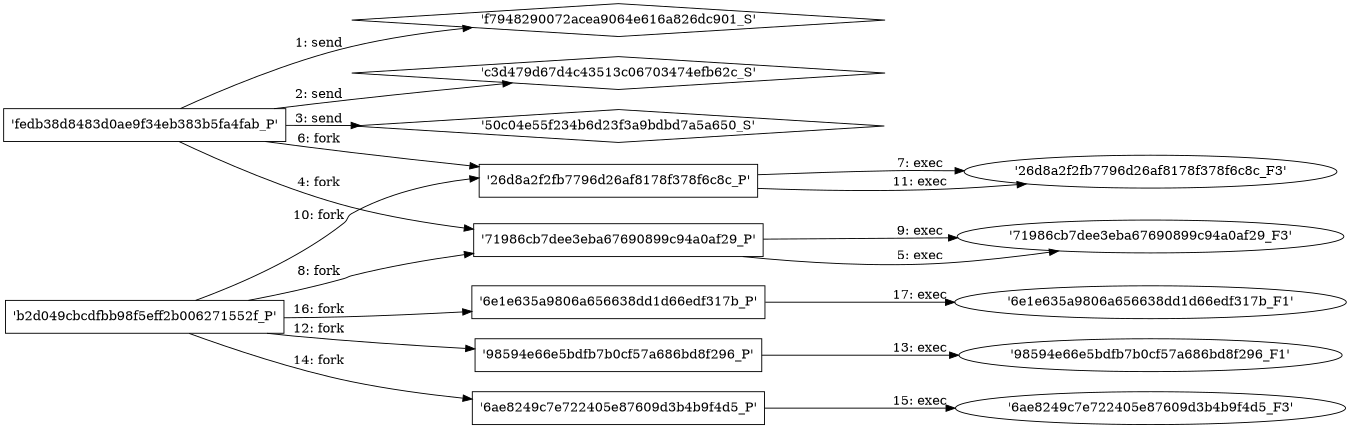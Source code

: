 digraph "D:\Learning\Paper\apt\基于CTI的攻击预警\Dataset\攻击图\ASGfromALLCTI\Threat Source newsletter for April 30, 2020.dot" {
rankdir="LR"
size="9"
fixedsize="false"
splines="true"
nodesep=0.3
ranksep=0
fontsize=10
overlap="scalexy"
engine= "neato"
	"'f7948290072acea9064e616a826dc901_S'" [node_type=Socket shape=diamond]
	"'fedb38d8483d0ae9f34eb383b5fa4fab_P'" [node_type=Process shape=box]
	"'fedb38d8483d0ae9f34eb383b5fa4fab_P'" -> "'f7948290072acea9064e616a826dc901_S'" [label="1: send"]
	"'c3d479d67d4c43513c06703474efb62c_S'" [node_type=Socket shape=diamond]
	"'fedb38d8483d0ae9f34eb383b5fa4fab_P'" [node_type=Process shape=box]
	"'fedb38d8483d0ae9f34eb383b5fa4fab_P'" -> "'c3d479d67d4c43513c06703474efb62c_S'" [label="2: send"]
	"'50c04e55f234b6d23f3a9bdbd7a5a650_S'" [node_type=Socket shape=diamond]
	"'fedb38d8483d0ae9f34eb383b5fa4fab_P'" [node_type=Process shape=box]
	"'fedb38d8483d0ae9f34eb383b5fa4fab_P'" -> "'50c04e55f234b6d23f3a9bdbd7a5a650_S'" [label="3: send"]
	"'fedb38d8483d0ae9f34eb383b5fa4fab_P'" [node_type=Process shape=box]
	"'71986cb7dee3eba67690899c94a0af29_P'" [node_type=Process shape=box]
	"'fedb38d8483d0ae9f34eb383b5fa4fab_P'" -> "'71986cb7dee3eba67690899c94a0af29_P'" [label="4: fork"]
	"'71986cb7dee3eba67690899c94a0af29_P'" [node_type=Process shape=box]
	"'71986cb7dee3eba67690899c94a0af29_F3'" [node_type=File shape=ellipse]
	"'71986cb7dee3eba67690899c94a0af29_P'" -> "'71986cb7dee3eba67690899c94a0af29_F3'" [label="5: exec"]
	"'fedb38d8483d0ae9f34eb383b5fa4fab_P'" [node_type=Process shape=box]
	"'26d8a2f2fb7796d26af8178f378f6c8c_P'" [node_type=Process shape=box]
	"'fedb38d8483d0ae9f34eb383b5fa4fab_P'" -> "'26d8a2f2fb7796d26af8178f378f6c8c_P'" [label="6: fork"]
	"'26d8a2f2fb7796d26af8178f378f6c8c_P'" [node_type=Process shape=box]
	"'26d8a2f2fb7796d26af8178f378f6c8c_F3'" [node_type=File shape=ellipse]
	"'26d8a2f2fb7796d26af8178f378f6c8c_P'" -> "'26d8a2f2fb7796d26af8178f378f6c8c_F3'" [label="7: exec"]
	"'b2d049cbcdfbb98f5eff2b006271552f_P'" [node_type=Process shape=box]
	"'71986cb7dee3eba67690899c94a0af29_P'" [node_type=Process shape=box]
	"'b2d049cbcdfbb98f5eff2b006271552f_P'" -> "'71986cb7dee3eba67690899c94a0af29_P'" [label="8: fork"]
	"'71986cb7dee3eba67690899c94a0af29_P'" [node_type=Process shape=box]
	"'71986cb7dee3eba67690899c94a0af29_F3'" [node_type=File shape=ellipse]
	"'71986cb7dee3eba67690899c94a0af29_P'" -> "'71986cb7dee3eba67690899c94a0af29_F3'" [label="9: exec"]
	"'b2d049cbcdfbb98f5eff2b006271552f_P'" [node_type=Process shape=box]
	"'26d8a2f2fb7796d26af8178f378f6c8c_P'" [node_type=Process shape=box]
	"'b2d049cbcdfbb98f5eff2b006271552f_P'" -> "'26d8a2f2fb7796d26af8178f378f6c8c_P'" [label="10: fork"]
	"'26d8a2f2fb7796d26af8178f378f6c8c_P'" [node_type=Process shape=box]
	"'26d8a2f2fb7796d26af8178f378f6c8c_F3'" [node_type=File shape=ellipse]
	"'26d8a2f2fb7796d26af8178f378f6c8c_P'" -> "'26d8a2f2fb7796d26af8178f378f6c8c_F3'" [label="11: exec"]
	"'b2d049cbcdfbb98f5eff2b006271552f_P'" [node_type=Process shape=box]
	"'98594e66e5bdfb7b0cf57a686bd8f296_P'" [node_type=Process shape=box]
	"'b2d049cbcdfbb98f5eff2b006271552f_P'" -> "'98594e66e5bdfb7b0cf57a686bd8f296_P'" [label="12: fork"]
	"'98594e66e5bdfb7b0cf57a686bd8f296_P'" [node_type=Process shape=box]
	"'98594e66e5bdfb7b0cf57a686bd8f296_F1'" [node_type=File shape=ellipse]
	"'98594e66e5bdfb7b0cf57a686bd8f296_P'" -> "'98594e66e5bdfb7b0cf57a686bd8f296_F1'" [label="13: exec"]
	"'b2d049cbcdfbb98f5eff2b006271552f_P'" [node_type=Process shape=box]
	"'6ae8249c7e722405e87609d3b4b9f4d5_P'" [node_type=Process shape=box]
	"'b2d049cbcdfbb98f5eff2b006271552f_P'" -> "'6ae8249c7e722405e87609d3b4b9f4d5_P'" [label="14: fork"]
	"'6ae8249c7e722405e87609d3b4b9f4d5_P'" [node_type=Process shape=box]
	"'6ae8249c7e722405e87609d3b4b9f4d5_F3'" [node_type=File shape=ellipse]
	"'6ae8249c7e722405e87609d3b4b9f4d5_P'" -> "'6ae8249c7e722405e87609d3b4b9f4d5_F3'" [label="15: exec"]
	"'b2d049cbcdfbb98f5eff2b006271552f_P'" [node_type=Process shape=box]
	"'6e1e635a9806a656638dd1d66edf317b_P'" [node_type=Process shape=box]
	"'b2d049cbcdfbb98f5eff2b006271552f_P'" -> "'6e1e635a9806a656638dd1d66edf317b_P'" [label="16: fork"]
	"'6e1e635a9806a656638dd1d66edf317b_P'" [node_type=Process shape=box]
	"'6e1e635a9806a656638dd1d66edf317b_F1'" [node_type=File shape=ellipse]
	"'6e1e635a9806a656638dd1d66edf317b_P'" -> "'6e1e635a9806a656638dd1d66edf317b_F1'" [label="17: exec"]
}
